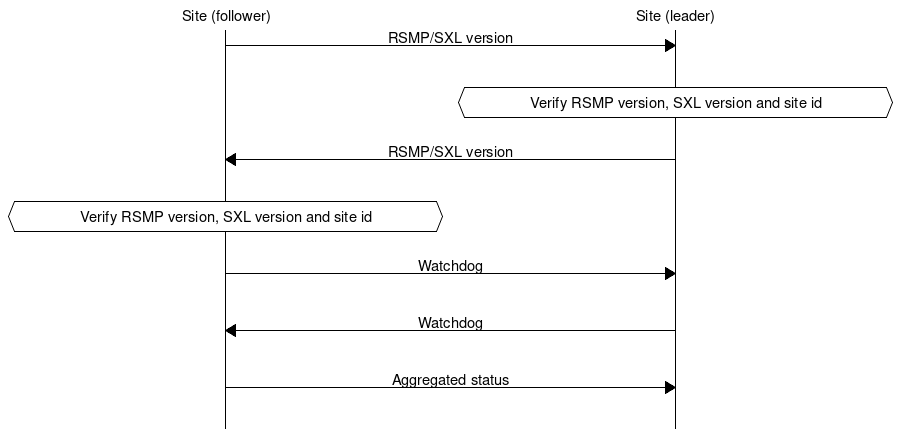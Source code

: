# MSC for establish site-site

msc {
  hscale = "1.5", arcgradient = "0";

  a [label="Site (follower)"], b [label="Site (leader)"];

  a=>b [ label = "RSMP/SXL version" ];
  |||;
  b abox b [ label = "Verify RSMP version, SXL version and site id" ];
  |||;
  a<=b [ label = "RSMP/SXL version" ];
  |||;
  a abox a [ label = "Verify RSMP version, SXL version and site id" ];
  |||;
  a=>b [ label = "Watchdog" ];
  |||;
  a<=b [ label = "Watchdog" ];
  |||;
  a=>b [ label = "Aggregated status" ];
  |||;
}

